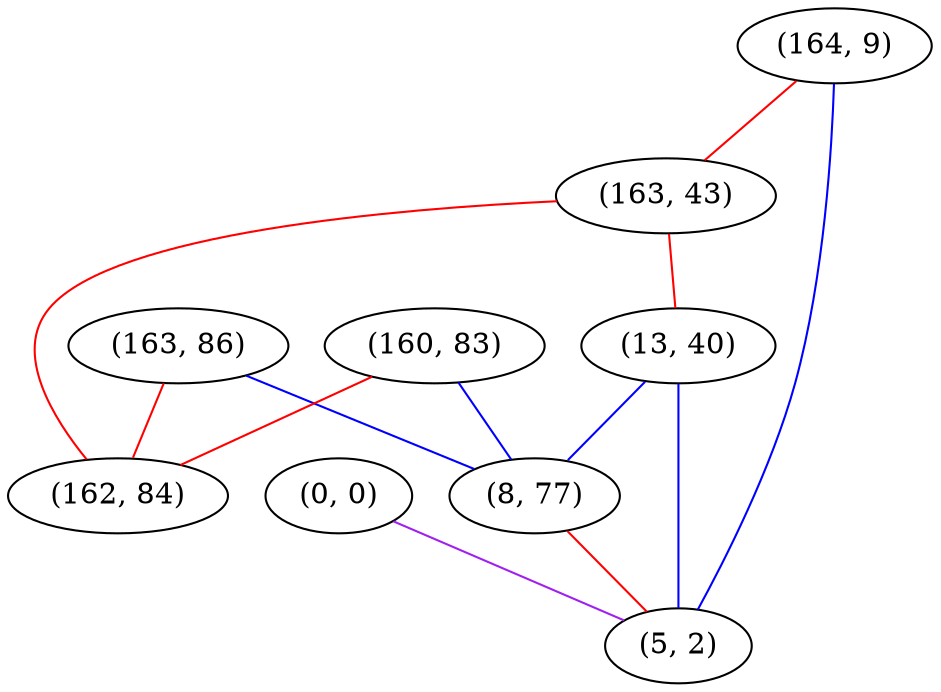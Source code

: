graph "" {
"(0, 0)";
"(164, 9)";
"(163, 86)";
"(160, 83)";
"(163, 43)";
"(162, 84)";
"(13, 40)";
"(8, 77)";
"(5, 2)";
"(0, 0)" -- "(5, 2)"  [color=purple, key=0, weight=4];
"(164, 9)" -- "(5, 2)"  [color=blue, key=0, weight=3];
"(164, 9)" -- "(163, 43)"  [color=red, key=0, weight=1];
"(163, 86)" -- "(8, 77)"  [color=blue, key=0, weight=3];
"(163, 86)" -- "(162, 84)"  [color=red, key=0, weight=1];
"(160, 83)" -- "(8, 77)"  [color=blue, key=0, weight=3];
"(160, 83)" -- "(162, 84)"  [color=red, key=0, weight=1];
"(163, 43)" -- "(162, 84)"  [color=red, key=0, weight=1];
"(163, 43)" -- "(13, 40)"  [color=red, key=0, weight=1];
"(13, 40)" -- "(8, 77)"  [color=blue, key=0, weight=3];
"(13, 40)" -- "(5, 2)"  [color=blue, key=0, weight=3];
"(8, 77)" -- "(5, 2)"  [color=red, key=0, weight=1];
}
